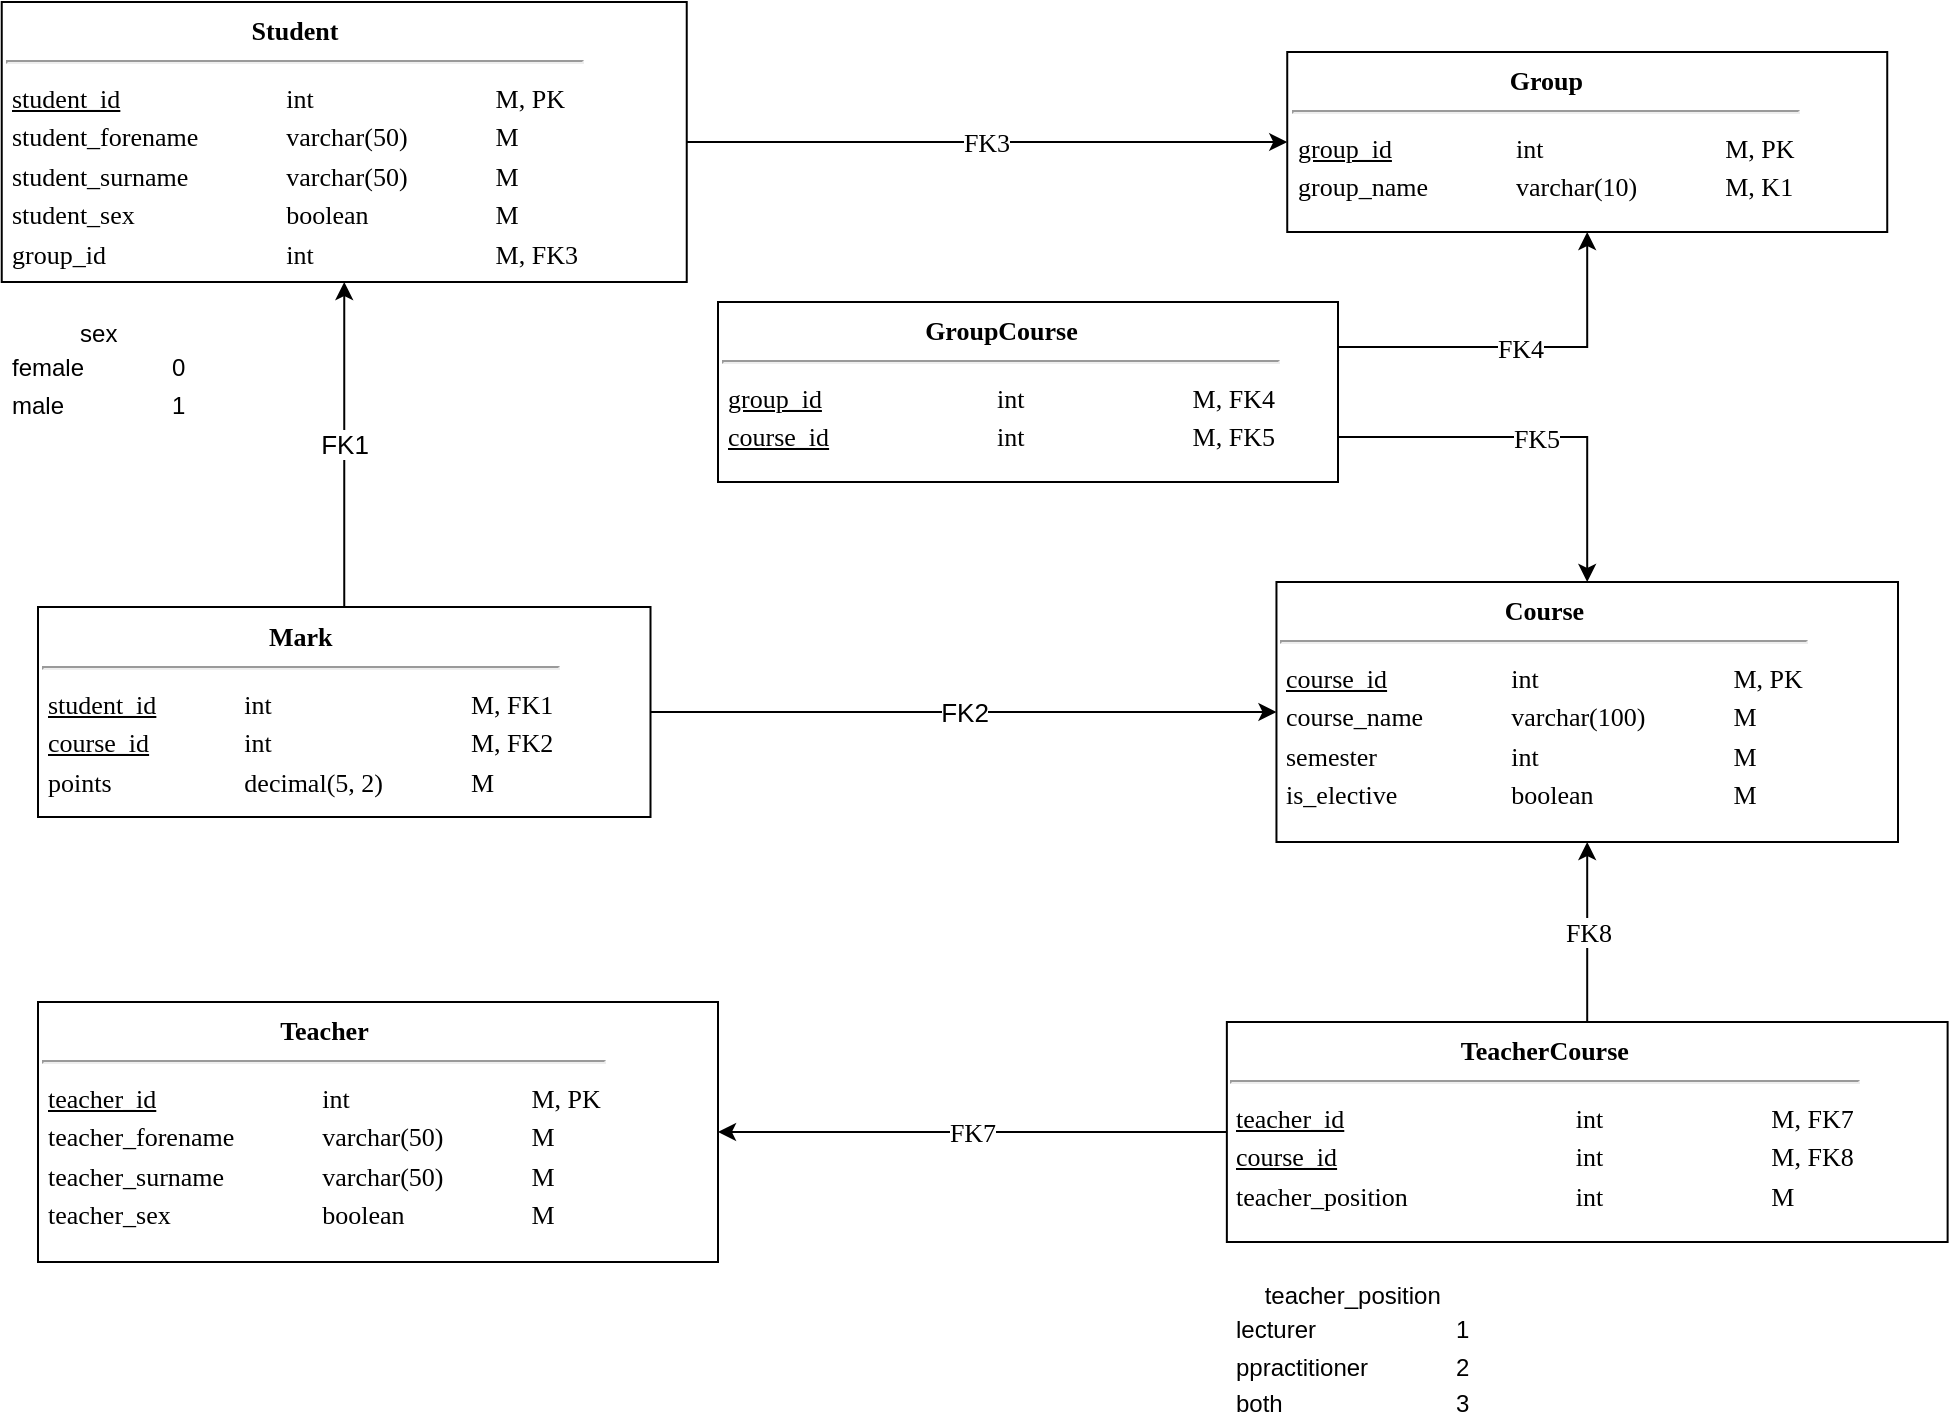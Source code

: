 <mxfile version="13.6.10" type="github">
  <diagram id="OI0fYujGkRiZd3--BMhA" name="Page-1">
    <mxGraphModel dx="1483" dy="783" grid="1" gridSize="10" guides="1" tooltips="1" connect="1" arrows="1" fold="1" page="1" pageScale="1" pageWidth="1169" pageHeight="827" math="0" shadow="0">
      <root>
        <mxCell id="0" />
        <mxCell id="1" parent="0" />
        <mxCell id="s7-hiE1AwTSkqZ-X3qo4-13" value="FK3" style="edgeStyle=orthogonalEdgeStyle;rounded=0;orthogonalLoop=1;jettySize=auto;html=1;fontFamily=Verdana;fontSize=13;endArrow=classic;endFill=1;startArrow=none;startFill=0;" parent="1" source="s7-hiE1AwTSkqZ-X3qo4-14" target="s7-hiE1AwTSkqZ-X3qo4-15" edge="1">
          <mxGeometry relative="1" as="geometry">
            <mxPoint x="490" y="110" as="targetPoint" />
          </mxGeometry>
        </mxCell>
        <mxCell id="s7-hiE1AwTSkqZ-X3qo4-14" value="&lt;div style=&quot;text-align: center ; font-size: 13px&quot;&gt;&lt;b style=&quot;font-size: 13px&quot;&gt;Student&lt;/b&gt;&lt;/div&gt;&lt;hr style=&quot;font-size: 13px&quot;&gt;&lt;table style=&quot;font-size: 13px&quot;&gt;&lt;tbody style=&quot;font-size: 13px&quot;&gt;&lt;tr style=&quot;font-size: 13px&quot;&gt;&lt;td style=&quot;font-size: 13px&quot;&gt;&lt;u&gt;student_id&lt;/u&gt;&lt;/td&gt;&lt;td style=&quot;font-size: 13px&quot;&gt;&lt;blockquote style=&quot;margin: 0px 0px 0px 40px ; border: none ; padding: 0px ; font-size: 13px&quot;&gt;int&lt;/blockquote&gt;&lt;/td&gt;&lt;td style=&quot;font-size: 13px&quot;&gt;&lt;blockquote style=&quot;margin: 0px 0px 0px 40px ; border: none ; padding: 0px ; font-size: 13px&quot;&gt;M, PK&lt;/blockquote&gt;&lt;/td&gt;&lt;/tr&gt;&lt;tr style=&quot;font-size: 13px&quot;&gt;&lt;td style=&quot;font-size: 13px&quot;&gt;student_forename&lt;/td&gt;&lt;td style=&quot;font-size: 13px&quot;&gt;&lt;blockquote style=&quot;margin: 0px 0px 0px 40px ; border: none ; padding: 0px ; font-size: 13px&quot;&gt;varchar(50)&lt;/blockquote&gt;&lt;/td&gt;&lt;td style=&quot;font-size: 13px&quot;&gt;&lt;blockquote style=&quot;margin: 0px 0px 0px 40px ; border: none ; padding: 0px ; font-size: 13px&quot;&gt;M&lt;/blockquote&gt;&lt;/td&gt;&lt;/tr&gt;&lt;tr style=&quot;font-size: 13px&quot;&gt;&lt;td style=&quot;font-size: 13px&quot;&gt;student_surname&lt;/td&gt;&lt;td style=&quot;font-size: 13px&quot;&gt;&lt;blockquote style=&quot;margin: 0px 0px 0px 40px ; border: none ; padding: 0px ; font-size: 13px&quot;&gt;varchar(50)&lt;/blockquote&gt;&lt;/td&gt;&lt;td style=&quot;font-size: 13px&quot;&gt;&lt;blockquote style=&quot;margin: 0px 0px 0px 40px ; border: none ; padding: 0px ; font-size: 13px&quot;&gt;M&lt;/blockquote&gt;&lt;/td&gt;&lt;/tr&gt;&lt;tr style=&quot;font-size: 13px&quot;&gt;&lt;td style=&quot;font-size: 13px&quot;&gt;student_sex&lt;/td&gt;&lt;td style=&quot;font-size: 13px&quot;&gt;&lt;blockquote style=&quot;margin: 0px 0px 0px 40px ; border: none ; padding: 0px ; font-size: 13px&quot;&gt;boolean&lt;/blockquote&gt;&lt;/td&gt;&lt;td style=&quot;font-size: 13px&quot;&gt;&lt;blockquote style=&quot;margin: 0px 0px 0px 40px ; border: none ; padding: 0px ; font-size: 13px&quot;&gt;M&lt;/blockquote&gt;&lt;/td&gt;&lt;/tr&gt;&lt;tr&gt;&lt;td&gt;group_id&lt;/td&gt;&lt;td&gt;&lt;blockquote style=&quot;margin: 0 0 0 40px ; border: none ; padding: 0px&quot;&gt;int&lt;/blockquote&gt;&lt;/td&gt;&lt;td&gt;&lt;blockquote style=&quot;margin: 0 0 0 40px ; border: none ; padding: 0px&quot;&gt;M, FK3&lt;/blockquote&gt;&lt;/td&gt;&lt;/tr&gt;&lt;/tbody&gt;&lt;/table&gt;" style="rounded=0;whiteSpace=wrap;html=1;labelBackgroundColor=none;fontFamily=Verdana;fontSize=13;align=left;verticalAlign=top;" parent="1" vertex="1">
          <mxGeometry x="121.87" y="40" width="342.5" height="140" as="geometry" />
        </mxCell>
        <mxCell id="s7-hiE1AwTSkqZ-X3qo4-15" value="&lt;div style=&quot;text-align: center ; font-size: 13px&quot;&gt;&lt;b style=&quot;font-size: 13px&quot;&gt;Group&lt;/b&gt;&lt;/div&gt;&lt;hr style=&quot;font-size: 13px&quot;&gt;&lt;table style=&quot;font-size: 13px&quot;&gt;&lt;tbody style=&quot;font-size: 13px&quot;&gt;&lt;tr style=&quot;font-size: 13px&quot;&gt;&lt;td style=&quot;font-size: 13px&quot;&gt;&lt;u&gt;group_id&lt;/u&gt;&lt;/td&gt;&lt;td style=&quot;font-size: 13px&quot;&gt;&lt;blockquote style=&quot;margin: 0px 0px 0px 40px ; border: none ; padding: 0px ; font-size: 13px&quot;&gt;int&lt;/blockquote&gt;&lt;/td&gt;&lt;td style=&quot;font-size: 13px&quot;&gt;&lt;blockquote style=&quot;margin: 0px 0px 0px 40px ; border: none ; padding: 0px ; font-size: 13px&quot;&gt;M, PK&lt;/blockquote&gt;&lt;/td&gt;&lt;/tr&gt;&lt;tr style=&quot;font-size: 13px&quot;&gt;&lt;td style=&quot;font-size: 13px&quot;&gt;group_name&lt;/td&gt;&lt;td style=&quot;font-size: 13px&quot;&gt;&lt;blockquote style=&quot;margin: 0px 0px 0px 40px ; border: none ; padding: 0px ; font-size: 13px&quot;&gt;varchar(10)&lt;/blockquote&gt;&lt;/td&gt;&lt;td style=&quot;font-size: 13px&quot;&gt;&lt;blockquote style=&quot;margin: 0px 0px 0px 40px ; border: none ; padding: 0px ; font-size: 13px&quot;&gt;M, K1&lt;/blockquote&gt;&lt;/td&gt;&lt;/tr&gt;&lt;/tbody&gt;&lt;/table&gt;" style="rounded=0;whiteSpace=wrap;html=1;labelBackgroundColor=none;fontFamily=Verdana;fontSize=13;align=left;verticalAlign=top;" parent="1" vertex="1">
          <mxGeometry x="764.62" y="65" width="300" height="90" as="geometry" />
        </mxCell>
        <mxCell id="s7-hiE1AwTSkqZ-X3qo4-16" value="&lt;div style=&quot;text-align: center ; font-size: 13px&quot;&gt;&lt;b style=&quot;font-size: 13px&quot;&gt;Teacher&lt;/b&gt;&lt;/div&gt;&lt;hr style=&quot;font-size: 13px&quot;&gt;&lt;table style=&quot;font-size: 13px&quot;&gt;&lt;tbody style=&quot;font-size: 13px&quot;&gt;&lt;tr style=&quot;font-size: 13px&quot;&gt;&lt;td style=&quot;font-size: 13px&quot;&gt;&lt;u&gt;teacher_id&lt;/u&gt;&lt;/td&gt;&lt;td style=&quot;font-size: 13px&quot;&gt;&lt;blockquote style=&quot;margin: 0px 0px 0px 40px ; border: none ; padding: 0px ; font-size: 13px&quot;&gt;int&lt;/blockquote&gt;&lt;/td&gt;&lt;td style=&quot;font-size: 13px&quot;&gt;&lt;blockquote style=&quot;margin: 0px 0px 0px 40px ; border: none ; padding: 0px ; font-size: 13px&quot;&gt;M, PK&lt;/blockquote&gt;&lt;/td&gt;&lt;/tr&gt;&lt;tr style=&quot;font-size: 13px&quot;&gt;&lt;td style=&quot;font-size: 13px&quot;&gt;teacher_forename&lt;/td&gt;&lt;td style=&quot;font-size: 13px&quot;&gt;&lt;blockquote style=&quot;margin: 0px 0px 0px 40px ; border: none ; padding: 0px ; font-size: 13px&quot;&gt;varchar(50)&lt;/blockquote&gt;&lt;/td&gt;&lt;td style=&quot;font-size: 13px&quot;&gt;&lt;blockquote style=&quot;margin: 0px 0px 0px 40px ; border: none ; padding: 0px ; font-size: 13px&quot;&gt;M&lt;/blockquote&gt;&lt;/td&gt;&lt;/tr&gt;&lt;tr style=&quot;font-size: 13px&quot;&gt;&lt;td style=&quot;font-size: 13px&quot;&gt;teacher_surname&lt;/td&gt;&lt;td style=&quot;font-size: 13px&quot;&gt;&lt;blockquote style=&quot;margin: 0px 0px 0px 40px ; border: none ; padding: 0px ; font-size: 13px&quot;&gt;varchar(50)&lt;/blockquote&gt;&lt;/td&gt;&lt;td style=&quot;font-size: 13px&quot;&gt;&lt;blockquote style=&quot;margin: 0px 0px 0px 40px ; border: none ; padding: 0px ; font-size: 13px&quot;&gt;M&lt;/blockquote&gt;&lt;/td&gt;&lt;/tr&gt;&lt;tr style=&quot;font-size: 13px&quot;&gt;&lt;td style=&quot;font-size: 13px&quot;&gt;teacher_sex&lt;/td&gt;&lt;td style=&quot;font-size: 13px&quot;&gt;&lt;blockquote style=&quot;margin: 0px 0px 0px 40px ; border: none ; padding: 0px ; font-size: 13px&quot;&gt;boolean&lt;/blockquote&gt;&lt;/td&gt;&lt;td style=&quot;font-size: 13px&quot;&gt;&lt;blockquote style=&quot;margin: 0px 0px 0px 40px ; border: none ; padding: 0px ; font-size: 13px&quot;&gt;M&lt;/blockquote&gt;&lt;/td&gt;&lt;/tr&gt;&lt;/tbody&gt;&lt;/table&gt;" style="rounded=0;whiteSpace=wrap;html=1;labelBackgroundColor=none;fontFamily=Verdana;fontSize=13;align=left;verticalAlign=top;" parent="1" vertex="1">
          <mxGeometry x="140" y="540" width="340" height="130" as="geometry" />
        </mxCell>
        <mxCell id="s7-hiE1AwTSkqZ-X3qo4-17" value="&lt;div style=&quot;text-align: center ; font-size: 13px&quot;&gt;&lt;b style=&quot;font-size: 13px&quot;&gt;Course&lt;/b&gt;&lt;/div&gt;&lt;hr style=&quot;font-size: 13px&quot;&gt;&lt;table style=&quot;font-size: 13px&quot;&gt;&lt;tbody style=&quot;font-size: 13px&quot;&gt;&lt;tr style=&quot;font-size: 13px&quot;&gt;&lt;td style=&quot;font-size: 13px&quot;&gt;&lt;u&gt;course_id&lt;/u&gt;&lt;/td&gt;&lt;td style=&quot;font-size: 13px&quot;&gt;&lt;blockquote style=&quot;margin: 0px 0px 0px 40px ; border: none ; padding: 0px ; font-size: 13px&quot;&gt;int&lt;/blockquote&gt;&lt;/td&gt;&lt;td style=&quot;font-size: 13px&quot;&gt;&lt;blockquote style=&quot;margin: 0px 0px 0px 40px ; border: none ; padding: 0px ; font-size: 13px&quot;&gt;M, PK&lt;/blockquote&gt;&lt;/td&gt;&lt;/tr&gt;&lt;tr style=&quot;font-size: 13px&quot;&gt;&lt;td style=&quot;font-size: 13px&quot;&gt;course_name&lt;/td&gt;&lt;td style=&quot;font-size: 13px&quot;&gt;&lt;blockquote style=&quot;margin: 0px 0px 0px 40px ; border: none ; padding: 0px ; font-size: 13px&quot;&gt;varchar(100)&lt;/blockquote&gt;&lt;/td&gt;&lt;td style=&quot;font-size: 13px&quot;&gt;&lt;blockquote style=&quot;margin: 0px 0px 0px 40px ; border: none ; padding: 0px ; font-size: 13px&quot;&gt;M&lt;/blockquote&gt;&lt;/td&gt;&lt;/tr&gt;&lt;tr style=&quot;font-size: 13px&quot;&gt;&lt;td style=&quot;font-size: 13px&quot;&gt;semester&lt;/td&gt;&lt;td style=&quot;font-size: 13px&quot;&gt;&lt;blockquote style=&quot;margin: 0px 0px 0px 40px ; border: none ; padding: 0px ; font-size: 13px&quot;&gt;int&lt;/blockquote&gt;&lt;/td&gt;&lt;td style=&quot;font-size: 13px&quot;&gt;&lt;blockquote style=&quot;margin: 0px 0px 0px 40px ; border: none ; padding: 0px ; font-size: 13px&quot;&gt;M&lt;/blockquote&gt;&lt;/td&gt;&lt;/tr&gt;&lt;tr style=&quot;font-size: 13px&quot;&gt;&lt;td style=&quot;font-size: 13px&quot;&gt;is_elective&lt;/td&gt;&lt;td style=&quot;font-size: 13px&quot;&gt;&lt;blockquote style=&quot;margin: 0px 0px 0px 40px ; border: none ; padding: 0px ; font-size: 13px&quot;&gt;boolean&lt;/blockquote&gt;&lt;/td&gt;&lt;td style=&quot;font-size: 13px&quot;&gt;&lt;blockquote style=&quot;margin: 0px 0px 0px 40px ; border: none ; padding: 0px ; font-size: 13px&quot;&gt;M&lt;/blockquote&gt;&lt;/td&gt;&lt;/tr&gt;&lt;/tbody&gt;&lt;/table&gt;" style="rounded=0;whiteSpace=wrap;html=1;labelBackgroundColor=none;fontFamily=Verdana;fontSize=13;align=left;verticalAlign=top;" parent="1" vertex="1">
          <mxGeometry x="759.23" y="330" width="310.77" height="130" as="geometry" />
        </mxCell>
        <mxCell id="s7-hiE1AwTSkqZ-X3qo4-18" value="&lt;div style=&quot;text-align: center ; font-size: 13px&quot;&gt;&lt;b style=&quot;font-size: 13px&quot;&gt;Mark&lt;/b&gt;&lt;/div&gt;&lt;hr style=&quot;font-size: 13px&quot;&gt;&lt;table style=&quot;font-size: 13px&quot;&gt;&lt;tbody style=&quot;font-size: 13px&quot;&gt;&lt;tr style=&quot;font-size: 13px&quot;&gt;&lt;td style=&quot;font-size: 13px&quot;&gt;&lt;u&gt;student_id&lt;/u&gt;&lt;/td&gt;&lt;td style=&quot;font-size: 13px&quot;&gt;&lt;blockquote style=&quot;margin: 0px 0px 0px 40px ; border: none ; padding: 0px ; font-size: 13px&quot;&gt;int&lt;/blockquote&gt;&lt;/td&gt;&lt;td style=&quot;font-size: 13px&quot;&gt;&lt;blockquote style=&quot;margin: 0px 0px 0px 40px ; border: none ; padding: 0px ; font-size: 13px&quot;&gt;M, FK1&lt;/blockquote&gt;&lt;/td&gt;&lt;/tr&gt;&lt;tr style=&quot;font-size: 13px&quot;&gt;&lt;td style=&quot;font-size: 13px&quot;&gt;&lt;u&gt;course_id&lt;/u&gt;&lt;/td&gt;&lt;td style=&quot;font-size: 13px&quot;&gt;&lt;blockquote style=&quot;margin: 0px 0px 0px 40px ; border: none ; padding: 0px ; font-size: 13px&quot;&gt;int&lt;/blockquote&gt;&lt;/td&gt;&lt;td style=&quot;font-size: 13px&quot;&gt;&lt;blockquote style=&quot;margin: 0px 0px 0px 40px ; border: none ; padding: 0px ; font-size: 13px&quot;&gt;M, FK2&lt;/blockquote&gt;&lt;/td&gt;&lt;/tr&gt;&lt;tr style=&quot;font-size: 13px&quot;&gt;&lt;td style=&quot;font-size: 13px&quot;&gt;points&lt;/td&gt;&lt;td style=&quot;font-size: 13px&quot;&gt;&lt;blockquote style=&quot;margin: 0px 0px 0px 40px ; border: none ; padding: 0px ; font-size: 13px&quot;&gt;decimal(5, 2)&lt;/blockquote&gt;&lt;/td&gt;&lt;td style=&quot;font-size: 13px&quot;&gt;&lt;blockquote style=&quot;margin: 0px 0px 0px 40px ; border: none ; padding: 0px ; font-size: 13px&quot;&gt;M&lt;/blockquote&gt;&lt;/td&gt;&lt;/tr&gt;&lt;/tbody&gt;&lt;/table&gt;" style="rounded=0;whiteSpace=wrap;html=1;labelBackgroundColor=none;fontFamily=Verdana;fontSize=13;align=left;verticalAlign=top;" parent="1" vertex="1">
          <mxGeometry x="140" y="342.5" width="306.25" height="105" as="geometry" />
        </mxCell>
        <mxCell id="s7-hiE1AwTSkqZ-X3qo4-25" value="FK1" style="endArrow=classic;html=1;rounded=0;edgeStyle=orthogonalEdgeStyle;fontSize=13;" parent="1" source="s7-hiE1AwTSkqZ-X3qo4-18" target="s7-hiE1AwTSkqZ-X3qo4-14" edge="1">
          <mxGeometry width="50" height="50" relative="1" as="geometry">
            <mxPoint x="510" y="410" as="sourcePoint" />
            <mxPoint x="560" y="360" as="targetPoint" />
          </mxGeometry>
        </mxCell>
        <mxCell id="s7-hiE1AwTSkqZ-X3qo4-26" value="FK2" style="endArrow=classic;html=1;rounded=0;edgeStyle=orthogonalEdgeStyle;fontSize=13;" parent="1" source="s7-hiE1AwTSkqZ-X3qo4-18" target="s7-hiE1AwTSkqZ-X3qo4-17" edge="1">
          <mxGeometry width="50" height="50" relative="1" as="geometry">
            <mxPoint x="279.23" y="342.5" as="sourcePoint" />
            <mxPoint x="279.23" y="240.0" as="targetPoint" />
          </mxGeometry>
        </mxCell>
        <mxCell id="s7-hiE1AwTSkqZ-X3qo4-27" value="&lt;div style=&quot;text-align: center ; font-size: 13px&quot;&gt;&lt;b style=&quot;font-size: 13px&quot;&gt;GroupCourse&lt;/b&gt;&lt;/div&gt;&lt;hr style=&quot;font-size: 13px&quot;&gt;&lt;table style=&quot;font-size: 13px&quot;&gt;&lt;tbody style=&quot;font-size: 13px&quot;&gt;&lt;tr style=&quot;font-size: 13px&quot;&gt;&lt;td style=&quot;font-size: 13px&quot;&gt;&lt;u&gt;group_id&lt;/u&gt;&lt;/td&gt;&lt;td style=&quot;font-size: 13px&quot;&gt;&lt;blockquote style=&quot;margin: 0 0 0 40px ; border: none ; padding: 0px&quot;&gt;&lt;blockquote style=&quot;margin: 0px 0px 0px 40px ; border: none ; padding: 0px ; font-size: 13px&quot;&gt;int&lt;/blockquote&gt;&lt;/blockquote&gt;&lt;/td&gt;&lt;td style=&quot;font-size: 13px&quot;&gt;&lt;blockquote style=&quot;margin: 0 0 0 40px ; border: none ; padding: 0px&quot;&gt;&lt;blockquote style=&quot;margin: 0px 0px 0px 40px ; border: none ; padding: 0px ; font-size: 13px&quot;&gt;M, FK4&lt;/blockquote&gt;&lt;/blockquote&gt;&lt;/td&gt;&lt;/tr&gt;&lt;tr style=&quot;font-size: 13px&quot;&gt;&lt;td style=&quot;font-size: 13px&quot;&gt;&lt;u&gt;course_id&lt;/u&gt;&lt;/td&gt;&lt;td style=&quot;font-size: 13px&quot;&gt;&lt;blockquote style=&quot;margin: 0 0 0 40px ; border: none ; padding: 0px&quot;&gt;&lt;blockquote style=&quot;margin: 0px 0px 0px 40px ; border: none ; padding: 0px ; font-size: 13px&quot;&gt;int&lt;/blockquote&gt;&lt;/blockquote&gt;&lt;/td&gt;&lt;td style=&quot;font-size: 13px&quot;&gt;&lt;blockquote style=&quot;margin: 0 0 0 40px ; border: none ; padding: 0px&quot;&gt;&lt;blockquote style=&quot;margin: 0px 0px 0px 40px ; border: none ; padding: 0px ; font-size: 13px&quot;&gt;M, FK5&lt;/blockquote&gt;&lt;/blockquote&gt;&lt;/td&gt;&lt;/tr&gt;&lt;/tbody&gt;&lt;/table&gt;" style="rounded=0;whiteSpace=wrap;html=1;labelBackgroundColor=none;fontFamily=Verdana;fontSize=13;align=left;verticalAlign=top;" parent="1" vertex="1">
          <mxGeometry x="480" y="190" width="310" height="90" as="geometry" />
        </mxCell>
        <mxCell id="s7-hiE1AwTSkqZ-X3qo4-28" value="FK4" style="edgeStyle=orthogonalEdgeStyle;rounded=0;orthogonalLoop=1;jettySize=auto;html=1;fontFamily=Verdana;fontSize=13;endArrow=classic;endFill=1;startArrow=none;startFill=0;exitX=1;exitY=0.25;exitDx=0;exitDy=0;" parent="1" source="s7-hiE1AwTSkqZ-X3qo4-27" target="s7-hiE1AwTSkqZ-X3qo4-15" edge="1">
          <mxGeometry relative="1" as="geometry">
            <mxPoint x="751.12" y="155.0" as="targetPoint" />
            <mxPoint x="456.26" y="155.0" as="sourcePoint" />
          </mxGeometry>
        </mxCell>
        <mxCell id="s7-hiE1AwTSkqZ-X3qo4-29" value="FK5" style="edgeStyle=orthogonalEdgeStyle;rounded=0;orthogonalLoop=1;jettySize=auto;html=1;fontFamily=Verdana;fontSize=13;endArrow=classic;endFill=1;startArrow=none;startFill=0;exitX=1;exitY=0.75;exitDx=0;exitDy=0;" parent="1" source="s7-hiE1AwTSkqZ-X3qo4-27" target="s7-hiE1AwTSkqZ-X3qo4-17" edge="1">
          <mxGeometry relative="1" as="geometry">
            <mxPoint x="901.143" y="200.0" as="targetPoint" />
            <mxPoint x="635" y="270.0" as="sourcePoint" />
          </mxGeometry>
        </mxCell>
        <mxCell id="s7-hiE1AwTSkqZ-X3qo4-30" value="&lt;div style=&quot;text-align: center ; font-size: 13px&quot;&gt;&lt;b style=&quot;font-size: 13px&quot;&gt;TeacherCourse&lt;/b&gt;&lt;/div&gt;&lt;hr style=&quot;font-size: 13px&quot;&gt;&lt;table style=&quot;font-size: 13px&quot;&gt;&lt;tbody style=&quot;font-size: 13px&quot;&gt;&lt;tr style=&quot;font-size: 13px&quot;&gt;&lt;td style=&quot;font-size: 13px&quot;&gt;&lt;u&gt;teacher_id&lt;/u&gt;&lt;/td&gt;&lt;td style=&quot;font-size: 13px&quot;&gt;&lt;blockquote style=&quot;margin: 0 0 0 40px ; border: none ; padding: 0px&quot;&gt;&lt;blockquote style=&quot;margin: 0px 0px 0px 40px ; border: none ; padding: 0px ; font-size: 13px&quot;&gt;int&lt;/blockquote&gt;&lt;/blockquote&gt;&lt;/td&gt;&lt;td style=&quot;font-size: 13px&quot;&gt;&lt;blockquote style=&quot;margin: 0 0 0 40px ; border: none ; padding: 0px&quot;&gt;&lt;blockquote style=&quot;margin: 0px 0px 0px 40px ; border: none ; padding: 0px ; font-size: 13px&quot;&gt;M, FK7&lt;/blockquote&gt;&lt;/blockquote&gt;&lt;/td&gt;&lt;/tr&gt;&lt;tr style=&quot;font-size: 13px&quot;&gt;&lt;td style=&quot;font-size: 13px&quot;&gt;&lt;u&gt;course_id&lt;/u&gt;&lt;/td&gt;&lt;td style=&quot;font-size: 13px&quot;&gt;&lt;blockquote style=&quot;margin: 0 0 0 40px ; border: none ; padding: 0px&quot;&gt;&lt;blockquote style=&quot;margin: 0px 0px 0px 40px ; border: none ; padding: 0px ; font-size: 13px&quot;&gt;int&lt;/blockquote&gt;&lt;/blockquote&gt;&lt;/td&gt;&lt;td style=&quot;font-size: 13px&quot;&gt;&lt;blockquote style=&quot;margin: 0 0 0 40px ; border: none ; padding: 0px&quot;&gt;&lt;blockquote style=&quot;margin: 0px 0px 0px 40px ; border: none ; padding: 0px ; font-size: 13px&quot;&gt;M, FK8&lt;/blockquote&gt;&lt;/blockquote&gt;&lt;/td&gt;&lt;/tr&gt;&lt;tr&gt;&lt;td&gt;teacher_position&lt;/td&gt;&lt;td&gt;&lt;blockquote style=&quot;margin: 0 0 0 40px ; border: none ; padding: 0px&quot;&gt;&lt;blockquote style=&quot;margin: 0 0 0 40px ; border: none ; padding: 0px&quot;&gt;int&lt;/blockquote&gt;&lt;/blockquote&gt;&lt;/td&gt;&lt;td&gt;&lt;blockquote style=&quot;margin: 0 0 0 40px ; border: none ; padding: 0px&quot;&gt;&lt;blockquote style=&quot;margin: 0 0 0 40px ; border: none ; padding: 0px&quot;&gt;M&lt;/blockquote&gt;&lt;/blockquote&gt;&lt;/td&gt;&lt;/tr&gt;&lt;/tbody&gt;&lt;/table&gt;" style="rounded=0;whiteSpace=wrap;html=1;labelBackgroundColor=none;fontFamily=Verdana;fontSize=13;align=left;verticalAlign=top;" parent="1" vertex="1">
          <mxGeometry x="734.43" y="550" width="360.38" height="110" as="geometry" />
        </mxCell>
        <mxCell id="s7-hiE1AwTSkqZ-X3qo4-31" value="FK8" style="endArrow=none;html=1;fontFamily=Verdana;fontSize=13;rounded=0;endFill=0;startArrow=classic;startFill=1;edgeStyle=orthogonalEdgeStyle;" parent="1" source="s7-hiE1AwTSkqZ-X3qo4-17" target="s7-hiE1AwTSkqZ-X3qo4-30" edge="1">
          <mxGeometry width="50" height="50" relative="1" as="geometry">
            <mxPoint x="890" y="520" as="sourcePoint" />
            <mxPoint x="1017.307" y="480" as="targetPoint" />
          </mxGeometry>
        </mxCell>
        <mxCell id="s7-hiE1AwTSkqZ-X3qo4-32" value="FK7" style="endArrow=none;html=1;fontFamily=Verdana;fontSize=13;rounded=0;endFill=0;startArrow=classic;startFill=1;edgeStyle=orthogonalEdgeStyle;" parent="1" source="s7-hiE1AwTSkqZ-X3qo4-16" target="s7-hiE1AwTSkqZ-X3qo4-30" edge="1">
          <mxGeometry width="50" height="50" relative="1" as="geometry">
            <mxPoint x="907.003" y="530" as="sourcePoint" />
            <mxPoint x="922.2" y="670" as="targetPoint" />
          </mxGeometry>
        </mxCell>
        <mxCell id="kOCPnGm5-2pklqighwcg-1" value="&lt;div style=&quot;text-align: center&quot;&gt;&lt;span&gt;teacher_position&lt;/span&gt;&lt;/div&gt;&lt;table&gt;&lt;tbody&gt;&lt;tr&gt;&lt;td&gt;lecturer&lt;/td&gt;&lt;td&gt;&lt;blockquote style=&quot;margin: 0 0 0 40px ; border: none ; padding: 0px&quot;&gt;1&lt;/blockquote&gt;&lt;/td&gt;&lt;/tr&gt;&lt;tr&gt;&lt;td&gt;ppractitioner&lt;/td&gt;&lt;td&gt;&lt;blockquote style=&quot;margin: 0 0 0 40px ; border: none ; padding: 0px&quot;&gt;2&lt;/blockquote&gt;&lt;/td&gt;&lt;/tr&gt;&lt;tr&gt;&lt;td&gt;both&lt;/td&gt;&lt;td&gt;&lt;blockquote style=&quot;margin: 0 0 0 40px ; border: none ; padding: 0px&quot;&gt;3&lt;/blockquote&gt;&lt;/td&gt;&lt;/tr&gt;&lt;/tbody&gt;&lt;/table&gt;" style="text;html=1;align=left;verticalAlign=middle;resizable=0;points=[];autosize=1;" vertex="1" parent="1">
          <mxGeometry x="734.43" y="680" width="140" height="70" as="geometry" />
        </mxCell>
        <mxCell id="kOCPnGm5-2pklqighwcg-2" value="&lt;div style=&quot;text-align: center&quot;&gt;&lt;span&gt;sex&lt;/span&gt;&lt;/div&gt;&lt;table&gt;&lt;tbody&gt;&lt;tr&gt;&lt;td&gt;female&lt;/td&gt;&lt;td&gt;&lt;blockquote style=&quot;margin: 0 0 0 40px ; border: none ; padding: 0px&quot;&gt;0&lt;/blockquote&gt;&lt;/td&gt;&lt;/tr&gt;&lt;tr&gt;&lt;td&gt;male&lt;/td&gt;&lt;td&gt;&lt;blockquote style=&quot;margin: 0 0 0 40px ; border: none ; padding: 0px&quot;&gt;1&lt;/blockquote&gt;&lt;/td&gt;&lt;/tr&gt;&lt;/tbody&gt;&lt;/table&gt;" style="text;html=1;align=left;verticalAlign=middle;resizable=0;points=[];autosize=1;" vertex="1" parent="1">
          <mxGeometry x="121.87" y="200" width="110" height="50" as="geometry" />
        </mxCell>
      </root>
    </mxGraphModel>
  </diagram>
</mxfile>
